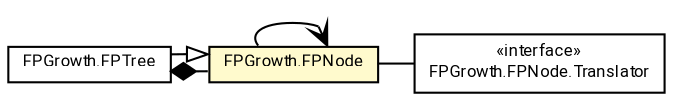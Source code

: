 #!/usr/local/bin/dot
#
# Class diagram 
# Generated by UMLGraph version R5_7_2-60-g0e99a6 (http://www.spinellis.gr/umlgraph/)
#

digraph G {
	graph [fontnames="svg"]
	edge [fontname="Roboto",fontsize=7,labelfontname="Roboto",labelfontsize=7,color="black"];
	node [fontname="Roboto",fontcolor="black",fontsize=8,shape=plaintext,margin=0,width=0,height=0];
	nodesep=0.15;
	ranksep=0.25;
	rankdir=LR;
	// de.lmu.ifi.dbs.elki.algorithm.itemsetmining.FPGrowth.FPTree
	c4216151 [label=<<table title="de.lmu.ifi.dbs.elki.algorithm.itemsetmining.FPGrowth.FPTree" border="0" cellborder="1" cellspacing="0" cellpadding="2" href="FPGrowth.FPTree.html" target="_parent">
		<tr><td><table border="0" cellspacing="0" cellpadding="1">
		<tr><td align="center" balign="center"> <font face="Roboto">FPGrowth.FPTree</font> </td></tr>
		</table></td></tr>
		</table>>, URL="FPGrowth.FPTree.html"];
	// de.lmu.ifi.dbs.elki.algorithm.itemsetmining.FPGrowth.FPNode
	c4216153 [label=<<table title="de.lmu.ifi.dbs.elki.algorithm.itemsetmining.FPGrowth.FPNode" border="0" cellborder="1" cellspacing="0" cellpadding="2" bgcolor="lemonChiffon" href="FPGrowth.FPNode.html" target="_parent">
		<tr><td><table border="0" cellspacing="0" cellpadding="1">
		<tr><td align="center" balign="center"> <font face="Roboto">FPGrowth.FPNode</font> </td></tr>
		</table></td></tr>
		</table>>, URL="FPGrowth.FPNode.html"];
	// de.lmu.ifi.dbs.elki.algorithm.itemsetmining.FPGrowth.FPNode.Translator
	c4216154 [label=<<table title="de.lmu.ifi.dbs.elki.algorithm.itemsetmining.FPGrowth.FPNode.Translator" border="0" cellborder="1" cellspacing="0" cellpadding="2" href="FPGrowth.FPNode.Translator.html" target="_parent">
		<tr><td><table border="0" cellspacing="0" cellpadding="1">
		<tr><td align="center" balign="center"> &#171;interface&#187; </td></tr>
		<tr><td align="center" balign="center"> <font face="Roboto">FPGrowth.FPNode.Translator</font> </td></tr>
		</table></td></tr>
		</table>>, URL="FPGrowth.FPNode.Translator.html"];
	// de.lmu.ifi.dbs.elki.algorithm.itemsetmining.FPGrowth.FPTree extends de.lmu.ifi.dbs.elki.algorithm.itemsetmining.FPGrowth.FPNode
	c4216153 -> c4216151 [arrowtail=empty,dir=back,weight=10];
	// de.lmu.ifi.dbs.elki.algorithm.itemsetmining.FPGrowth.FPTree composed de.lmu.ifi.dbs.elki.algorithm.itemsetmining.FPGrowth.FPNode
	c4216151 -> c4216153 [arrowhead=none,arrowtail=diamond,dir=back,weight=6];
	// de.lmu.ifi.dbs.elki.algorithm.itemsetmining.FPGrowth.FPNode assoc de.lmu.ifi.dbs.elki.algorithm.itemsetmining.FPGrowth.FPNode.Translator
	c4216153 -> c4216154 [arrowhead=none,weight=2];
	// de.lmu.ifi.dbs.elki.algorithm.itemsetmining.FPGrowth.FPNode navassoc de.lmu.ifi.dbs.elki.algorithm.itemsetmining.FPGrowth.FPNode
	c4216153 -> c4216153 [arrowhead=open,weight=1];
}

